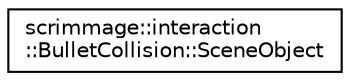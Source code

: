 digraph "Graphical Class Hierarchy"
{
 // LATEX_PDF_SIZE
  edge [fontname="Helvetica",fontsize="10",labelfontname="Helvetica",labelfontsize="10"];
  node [fontname="Helvetica",fontsize="10",shape=record];
  rankdir="LR";
  Node0 [label="scrimmage::interaction\l::BulletCollision::SceneObject",height=0.2,width=0.4,color="black", fillcolor="white", style="filled",URL="$structscrimmage_1_1interaction_1_1BulletCollision_1_1SceneObject.html",tooltip=" "];
}

